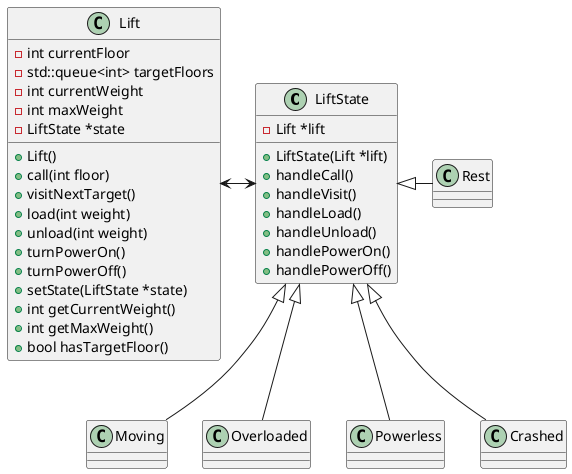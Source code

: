 @startuml
class LiftState {
    - Lift *lift
    + LiftState(Lift *lift)
    + handleCall()
    + handleVisit()
    + handleLoad()
    + handleUnload()
    + handlePowerOn()
    + handlePowerOff()
}

class Lift {
    - int currentFloor
    - std::queue<int> targetFloors
    - int currentWeight
    - int maxWeight
    - LiftState *state
    + Lift()
    + call(int floor)
    + visitNextTarget()
    + load(int weight)
    + unload(int weight)
    + turnPowerOn()
    + turnPowerOff()
    + setState(LiftState *state)
    + int getCurrentWeight()
    + int getMaxWeight()
    + bool hasTargetFloor()
}

LiftState <|- Rest
LiftState <|-- Moving
LiftState <|-- Overloaded
LiftState <|-- Powerless
LiftState <|-- Crashed

Lift <-> LiftState
@enduml
